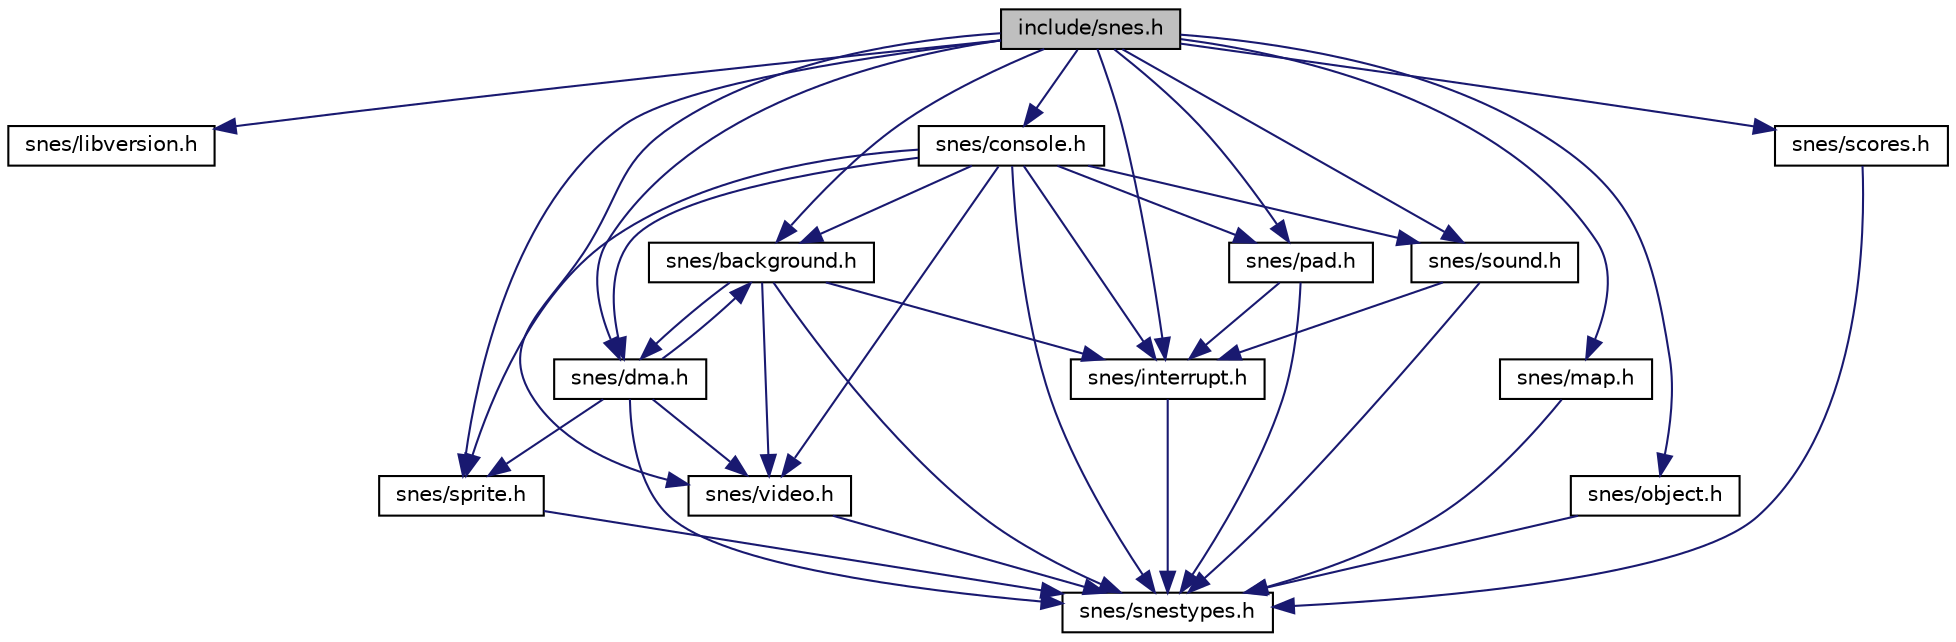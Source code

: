 digraph "include/snes.h"
{
 // LATEX_PDF_SIZE
  edge [fontname="Helvetica",fontsize="10",labelfontname="Helvetica",labelfontsize="10"];
  node [fontname="Helvetica",fontsize="10",shape=record];
  Node1 [label="include/snes.h",height=0.2,width=0.4,color="black", fillcolor="grey75", style="filled", fontcolor="black",tooltip="the master include file for snes applications."];
  Node1 -> Node2 [color="midnightblue",fontsize="10",style="solid",fontname="Helvetica"];
  Node2 [label="snes/libversion.h",height=0.2,width=0.4,color="black", fillcolor="white", style="filled",URL="$libversion_8h.html",tooltip=" "];
  Node1 -> Node3 [color="midnightblue",fontsize="10",style="solid",fontname="Helvetica"];
  Node3 [label="snes/background.h",height=0.2,width=0.4,color="black", fillcolor="white", style="filled",URL="$background_8h.html",tooltip="snes background defines and functionality."];
  Node3 -> Node4 [color="midnightblue",fontsize="10",style="solid",fontname="Helvetica"];
  Node4 [label="snes/snestypes.h",height=0.2,width=0.4,color="black", fillcolor="white", style="filled",URL="$snestypes_8h.html",tooltip="Custom types used by libsnes."];
  Node3 -> Node5 [color="midnightblue",fontsize="10",style="solid",fontname="Helvetica"];
  Node5 [label="snes/dma.h",height=0.2,width=0.4,color="black", fillcolor="white", style="filled",URL="$dma_8h.html",tooltip="Wrapper functions for direct memory access hardware."];
  Node5 -> Node4 [color="midnightblue",fontsize="10",style="solid",fontname="Helvetica"];
  Node5 -> Node3 [color="midnightblue",fontsize="10",style="solid",fontname="Helvetica"];
  Node5 -> Node6 [color="midnightblue",fontsize="10",style="solid",fontname="Helvetica"];
  Node6 [label="snes/sprite.h",height=0.2,width=0.4,color="black", fillcolor="white", style="filled",URL="$sprite_8h.html",tooltip="snes sprites functionality."];
  Node6 -> Node4 [color="midnightblue",fontsize="10",style="solid",fontname="Helvetica"];
  Node5 -> Node7 [color="midnightblue",fontsize="10",style="solid",fontname="Helvetica"];
  Node7 [label="snes/video.h",height=0.2,width=0.4,color="black", fillcolor="white", style="filled",URL="$video_8h.html",tooltip="contains the basic definitions for controlling the video hardware."];
  Node7 -> Node4 [color="midnightblue",fontsize="10",style="solid",fontname="Helvetica"];
  Node3 -> Node8 [color="midnightblue",fontsize="10",style="solid",fontname="Helvetica"];
  Node8 [label="snes/interrupt.h",height=0.2,width=0.4,color="black", fillcolor="white", style="filled",URL="$interrupt_8h.html",tooltip="snes interrupt support."];
  Node8 -> Node4 [color="midnightblue",fontsize="10",style="solid",fontname="Helvetica"];
  Node3 -> Node7 [color="midnightblue",fontsize="10",style="solid",fontname="Helvetica"];
  Node1 -> Node9 [color="midnightblue",fontsize="10",style="solid",fontname="Helvetica"];
  Node9 [label="snes/console.h",height=0.2,width=0.4,color="black", fillcolor="white", style="filled",URL="$console_8h.html",tooltip="snes generic console support."];
  Node9 -> Node4 [color="midnightblue",fontsize="10",style="solid",fontname="Helvetica"];
  Node9 -> Node3 [color="midnightblue",fontsize="10",style="solid",fontname="Helvetica"];
  Node9 -> Node5 [color="midnightblue",fontsize="10",style="solid",fontname="Helvetica"];
  Node9 -> Node8 [color="midnightblue",fontsize="10",style="solid",fontname="Helvetica"];
  Node9 -> Node10 [color="midnightblue",fontsize="10",style="solid",fontname="Helvetica"];
  Node10 [label="snes/pad.h",height=0.2,width=0.4,color="black", fillcolor="white", style="filled",URL="$pad_8h.html",tooltip="pad support."];
  Node10 -> Node4 [color="midnightblue",fontsize="10",style="solid",fontname="Helvetica"];
  Node10 -> Node8 [color="midnightblue",fontsize="10",style="solid",fontname="Helvetica"];
  Node9 -> Node6 [color="midnightblue",fontsize="10",style="solid",fontname="Helvetica"];
  Node9 -> Node11 [color="midnightblue",fontsize="10",style="solid",fontname="Helvetica"];
  Node11 [label="snes/sound.h",height=0.2,width=0.4,color="black", fillcolor="white", style="filled",URL="$sound_8h.html",tooltip="snes sound support."];
  Node11 -> Node4 [color="midnightblue",fontsize="10",style="solid",fontname="Helvetica"];
  Node11 -> Node8 [color="midnightblue",fontsize="10",style="solid",fontname="Helvetica"];
  Node9 -> Node7 [color="midnightblue",fontsize="10",style="solid",fontname="Helvetica"];
  Node1 -> Node5 [color="midnightblue",fontsize="10",style="solid",fontname="Helvetica"];
  Node1 -> Node8 [color="midnightblue",fontsize="10",style="solid",fontname="Helvetica"];
  Node1 -> Node12 [color="midnightblue",fontsize="10",style="solid",fontname="Helvetica"];
  Node12 [label="snes/map.h",height=0.2,width=0.4,color="black", fillcolor="white", style="filled",URL="$map_8h.html",tooltip="contains the functions to manage / scroll large background MAP on SNES."];
  Node12 -> Node4 [color="midnightblue",fontsize="10",style="solid",fontname="Helvetica"];
  Node1 -> Node13 [color="midnightblue",fontsize="10",style="solid",fontname="Helvetica"];
  Node13 [label="snes/object.h",height=0.2,width=0.4,color="black", fillcolor="white", style="filled",URL="$object_8h.html",tooltip="snes object engine functionality."];
  Node13 -> Node4 [color="midnightblue",fontsize="10",style="solid",fontname="Helvetica"];
  Node1 -> Node10 [color="midnightblue",fontsize="10",style="solid",fontname="Helvetica"];
  Node1 -> Node14 [color="midnightblue",fontsize="10",style="solid",fontname="Helvetica"];
  Node14 [label="snes/scores.h",height=0.2,width=0.4,color="black", fillcolor="white", style="filled",URL="$scores_8h.html",tooltip="Wrapper functions for score management."];
  Node14 -> Node4 [color="midnightblue",fontsize="10",style="solid",fontname="Helvetica"];
  Node1 -> Node11 [color="midnightblue",fontsize="10",style="solid",fontname="Helvetica"];
  Node1 -> Node6 [color="midnightblue",fontsize="10",style="solid",fontname="Helvetica"];
  Node1 -> Node7 [color="midnightblue",fontsize="10",style="solid",fontname="Helvetica"];
}
